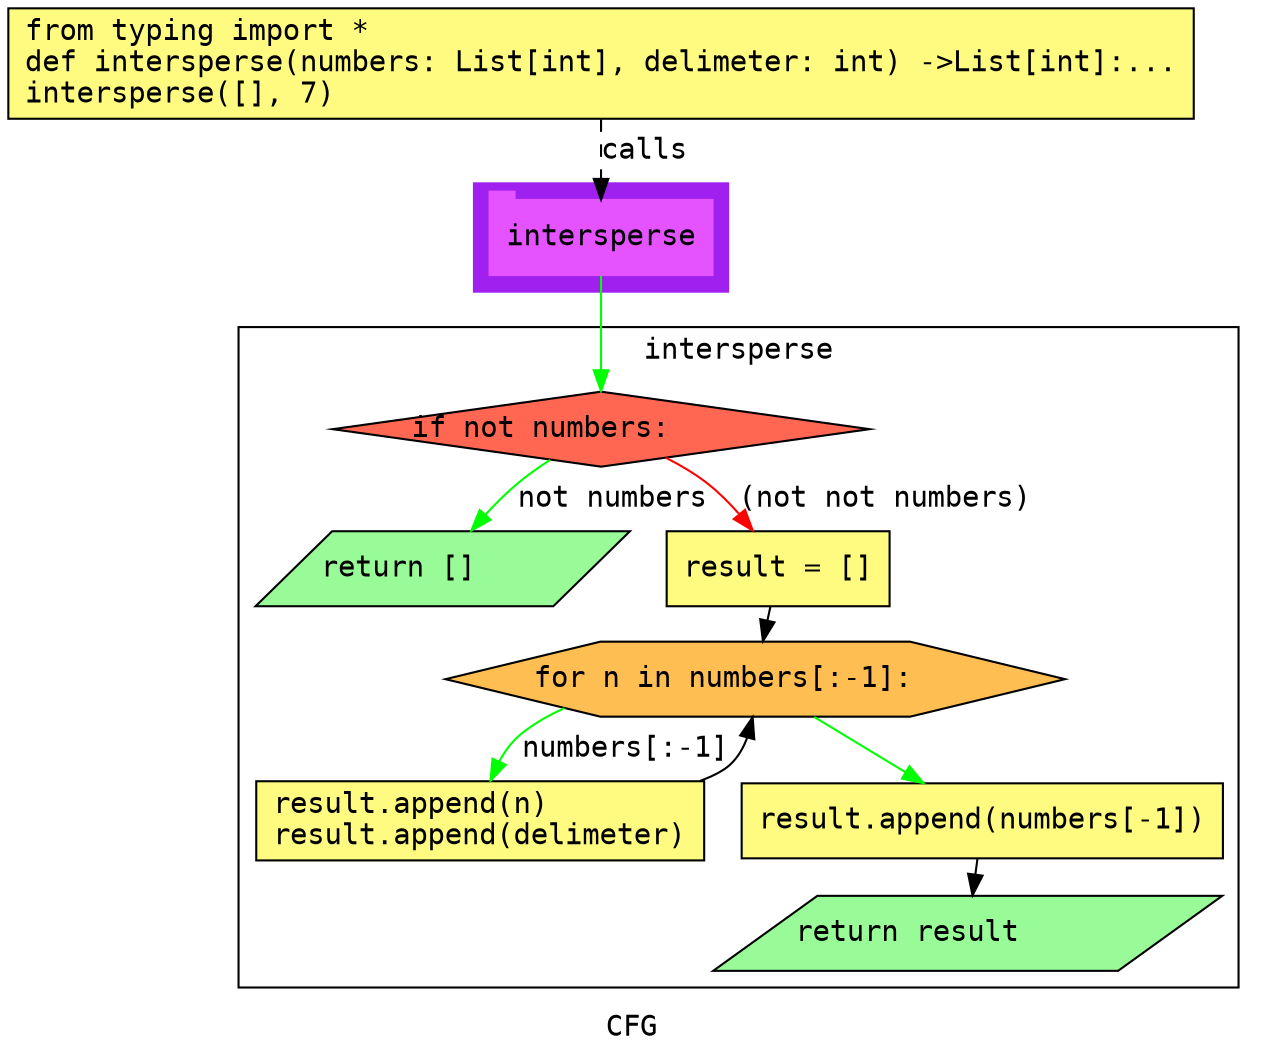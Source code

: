 digraph cluster332CFG {
	graph [bb="0,0,599.5,501",
		compound=True,
		fontname="DejaVu Sans Mono",
		label=CFG,
		lheight=0.21,
		lp="299.75,11.5",
		lwidth=0.35,
		pack=False,
		rankdir=TB,
		ranksep=0.02
	];
	node [fontname="DejaVu Sans Mono",
		label="\N"
	];
	edge [fontname="DejaVu Sans Mono"];
	subgraph cluster_1 {
		graph [bb="223.5,365,345.5,417",
			color=purple,
			compound=true,
			fontname="DejaVu Sans Mono",
			label="",
			rankdir=TB,
			ranksep=0.02,
			shape=tab,
			style=filled
		];
		node [fontname="DejaVu Sans Mono"];
		edge [fontname="DejaVu Sans Mono"];
		16	[color="#E552FF",
			height=0.5,
			label=intersperse,
			linenum="[16]",
			pos="284.5,391",
			shape=tab,
			style=filled,
			width=1.4861];
	}
	subgraph cluster4intersperse {
		graph [bb="111.5,31,591.5,348",
			compound=True,
			fontname="DejaVu Sans Mono",
			label=intersperse,
			lheight=0.21,
			lp="351.5,336.5",
			lwidth=1.26,
			pack=False,
			rankdir=TB,
			ranksep=0.02
		];
		node [fontname="DejaVu Sans Mono"];
		edge [fontname="DejaVu Sans Mono"];
		subgraph cluster_8 {
			graph [color=purple,
				compound=true,
				fontname="DejaVu Sans Mono",
				label="",
				rankdir=TB,
				ranksep=0.02,
				shape=tab,
				style=filled
			];
			node [fontname="DejaVu Sans Mono"];
			edge [fontname="DejaVu Sans Mono"];
		}
		subgraph cluster_9 {
			graph [color=purple,
				compound=true,
				fontname="DejaVu Sans Mono",
				label="",
				rankdir=TB,
				ranksep=0.02,
				shape=tab,
				style=filled
			];
			node [fontname="DejaVu Sans Mono"];
			edge [fontname="DejaVu Sans Mono"];
		}
		3	[fillcolor="#FF6752",
			height=0.5,
			label="if not numbers:\l",
			linenum="[3]",
			pos="284.5,299",
			shape=diamond,
			style="filled,solid",
			width=3.5745];
		4	[fillcolor="#98fb98",
			height=0.5,
			label="return []\l",
			linenum="[4]",
			pos="206.5,232",
			shape=parallelogram,
			style="filled,solid",
			width=2.4088];
		3 -> 4	[color=green,
			label="not numbers",
			lp="286,265.5",
			pos="e,218.89,250.15 257.46,284.62 251.61,281.19 245.64,277.26 240.5,273 235.25,268.65 230.16,263.43 225.59,258.21"];
		5	[fillcolor="#FFFB81",
			height=0.5,
			label="result = []\l",
			linenum="[6]",
			pos="364.5,232",
			shape=rectangle,
			style="filled,solid",
			width=1.4861];
		3 -> 5	[color=red,
			label="(not not numbers)",
			lp="416,265.5",
			pos="e,352.64,250.28 313.46,284.89 319.71,281.45 326.06,277.44 331.5,273 336.72,268.74 341.7,263.55 346.15,258.35"];
		7	[fillcolor="#FFBE52",
			height=0.5,
			label="for n in numbers[:-1]:\l",
			linenum="[8]",
			pos="353.5,179",
			shape=hexagon,
			style="filled,solid",
			width=4.1277];
		5 -> 7	[color=black,
			pos="e,357.22,197.25 360.78,213.73 360.31,211.57 359.83,209.33 359.34,207.06"];
		8	[fillcolor="#FFFB81",
			height=0.52778,
			label="result.append(n)\lresult.append(delimeter)\l",
			linenum="[9, 10]",
			pos="227.5,111",
			shape=rectangle,
			style="filled,solid",
			width=2.9861];
		7 -> 8	[color=green,
			label="numbers[:-1]",
			lp="278.5,145.5",
			pos="e,223.26,130.11 256.91,166.37 243.78,162.96 233.2,158.59 228.5,153 225.48,149.41 223.95,144.95 223.34,140.3"];
		9	[fillcolor="#FFFB81",
			height=0.5,
			label="result.append(numbers[-1])\l",
			linenum="[12]",
			pos="468.5,111",
			shape=rectangle,
			style="filled,solid",
			width=3.2083];
		7 -> 9	[color=green,
			pos="e,438.74,129.08 383.41,160.83 397.66,152.66 414.86,142.79 430.06,134.06"];
		8 -> 7	[color=black,
			pos="e,348.12,160.64 320.42,130.09 324.67,132.42 328.73,135.04 332.5,138 337.05,141.57 340.72,146.4 343.65,151.47"];
		13	[fillcolor="#98fb98",
			height=0.5,
			label="return result\l",
			linenum="[14]",
			pos="465.5,57",
			shape=parallelogram,
			style="filled,solid",
			width=3.2823];
		9 -> 13	[color=black,
			pos="e,466.49,75.243 467.52,92.973 467.37,90.485 467.22,87.872 467.07,85.242"];
	}
	1	[fillcolor="#FFFB81",
		height=0.73611,
		label="from typing import *\ldef intersperse(numbers: List[int], delimeter: int) ->List[int]:...\lintersperse([], 7)\l",
		linenum="[1]",
		pos="284.5,474.5",
		shape=rectangle,
		style="filled,solid",
		width=7.9028];
	1 -> 16	[label=calls,
		lp="305.5,432.5",
		pos="e,284.5,409.13 284.5,447.71 284.5,438.66 284.5,428.47 284.5,419.3",
		style=dashed];
	16 -> 3	[color=green,
		pos="e,284.5,317.3 284.5,372.65 284.5,359.82 284.5,342.11 284.5,327.38"];
}
